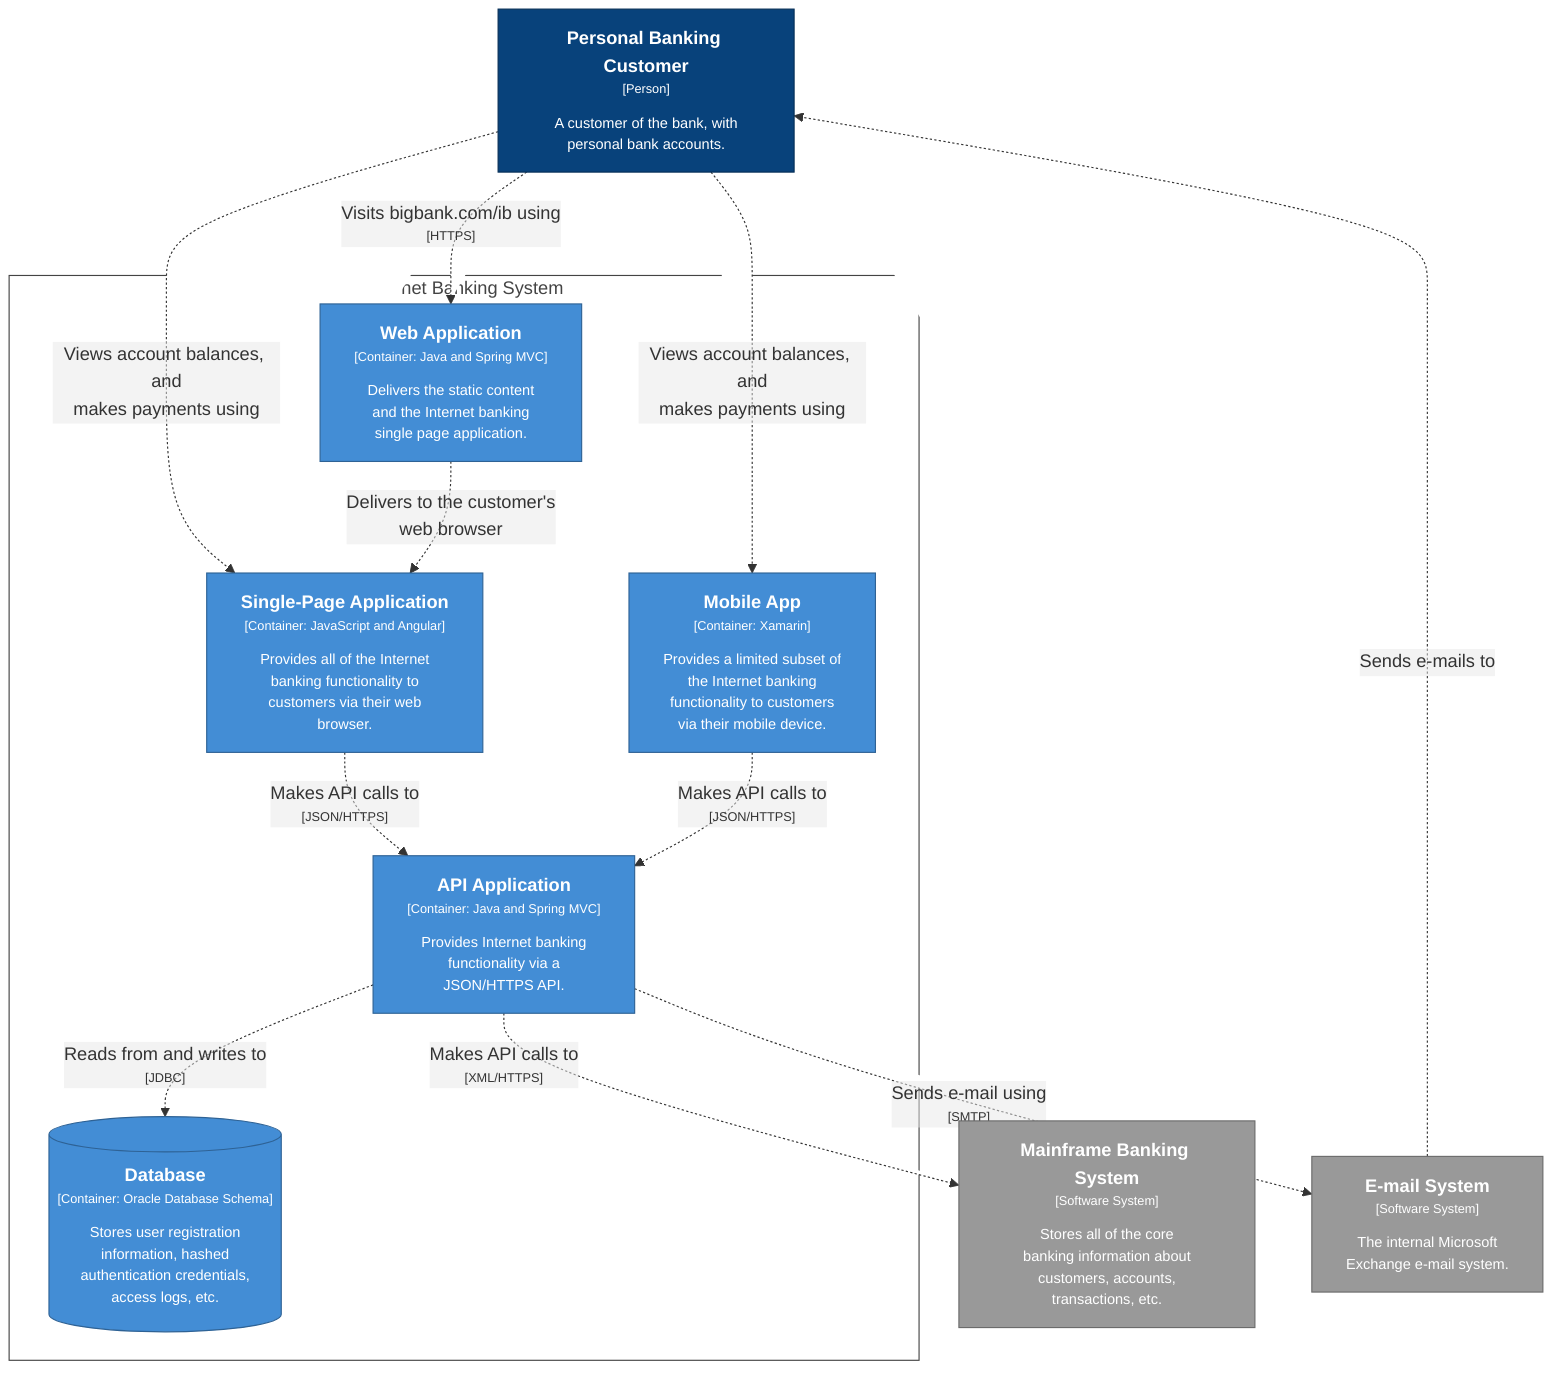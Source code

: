graph TB
  linkStyle default fill:#ffffff

  1["<div style='font-weight: bold'>Personal Banking Customer</div><div style='font-size: 70%; margin-top: 0px'>[Person]</div><div style='font-size: 80%; margin-top:10px'>A customer of the bank, with<br />personal bank accounts.</div>"]
  style 1 fill:#08427b,stroke:#052e56,color:#ffffff
  4["<div style='font-weight: bold'>Mainframe Banking System</div><div style='font-size: 70%; margin-top: 0px'>[Software System]</div><div style='font-size: 80%; margin-top:10px'>Stores all of the core<br />banking information about<br />customers, accounts,<br />transactions, etc.</div>"]
  style 4 fill:#999999,stroke:#6b6b6b,color:#ffffff
  6["<div style='font-weight: bold'>E-mail System</div><div style='font-size: 70%; margin-top: 0px'>[Software System]</div><div style='font-size: 80%; margin-top:10px'>The internal Microsoft<br />Exchange e-mail system.</div>"]
  style 6 fill:#999999,stroke:#6b6b6b,color:#ffffff

  subgraph 2 [Internet Banking System]
    style 2 fill:#ffffff,stroke:#444444,color:#444444

    17["<div style='font-weight: bold'>Single-Page Application</div><div style='font-size: 70%; margin-top: 0px'>[Container: JavaScript and Angular]</div><div style='font-size: 80%; margin-top:10px'>Provides all of the Internet<br />banking functionality to<br />customers via their web<br />browser.</div>"]
    style 17 fill:#438dd5,stroke:#2e6295,color:#ffffff
    18["<div style='font-weight: bold'>Mobile App</div><div style='font-size: 70%; margin-top: 0px'>[Container: Xamarin]</div><div style='font-size: 80%; margin-top:10px'>Provides a limited subset of<br />the Internet banking<br />functionality to customers<br />via their mobile device.</div>"]
    style 18 fill:#438dd5,stroke:#2e6295,color:#ffffff
    19["<div style='font-weight: bold'>Web Application</div><div style='font-size: 70%; margin-top: 0px'>[Container: Java and Spring MVC]</div><div style='font-size: 80%; margin-top:10px'>Delivers the static content<br />and the Internet banking<br />single page application.</div>"]
    style 19 fill:#438dd5,stroke:#2e6295,color:#ffffff
    20["<div style='font-weight: bold'>API Application</div><div style='font-size: 70%; margin-top: 0px'>[Container: Java and Spring MVC]</div><div style='font-size: 80%; margin-top:10px'>Provides Internet banking<br />functionality via a<br />JSON/HTTPS API.</div>"]
    style 20 fill:#438dd5,stroke:#2e6295,color:#ffffff
    21[("<div style='font-weight: bold'>Database</div><div style='font-size: 70%; margin-top: 0px'>[Container: Oracle Database Schema]</div><div style='font-size: 80%; margin-top:10px'>Stores user registration<br />information, hashed<br />authentication credentials,<br />access logs, etc.</div>")]
    style 21 fill:#438dd5,stroke:#2e6295,color:#ffffff
  end

  1-. "<div>Visits bigbank.com/ib using</div><div style='font-size: 70%'>[HTTPS]</div>" .->19
  1-. "<div>Views account balances, and<br />makes payments using</div><div style='font-size: 70%'></div>" .->17
  1-. "<div>Views account balances, and<br />makes payments using</div><div style='font-size: 70%'></div>" .->18
  19-. "<div>Delivers to the customer's<br />web browser</div><div style='font-size: 70%'></div>" .->17
  20-. "<div>Reads from and writes to</div><div style='font-size: 70%'>[JDBC]</div>" .->21
  20-. "<div>Makes API calls to</div><div style='font-size: 70%'>[XML/HTTPS]</div>" .->4
  20-. "<div>Sends e-mail using</div><div style='font-size: 70%'>[SMTP]</div>" .->6
  17-. "<div>Makes API calls to</div><div style='font-size: 70%'>[JSON/HTTPS]</div>" .->20
  18-. "<div>Makes API calls to</div><div style='font-size: 70%'>[JSON/HTTPS]</div>" .->20
  6-. "<div>Sends e-mails to</div><div style='font-size: 70%'></div>" .->1